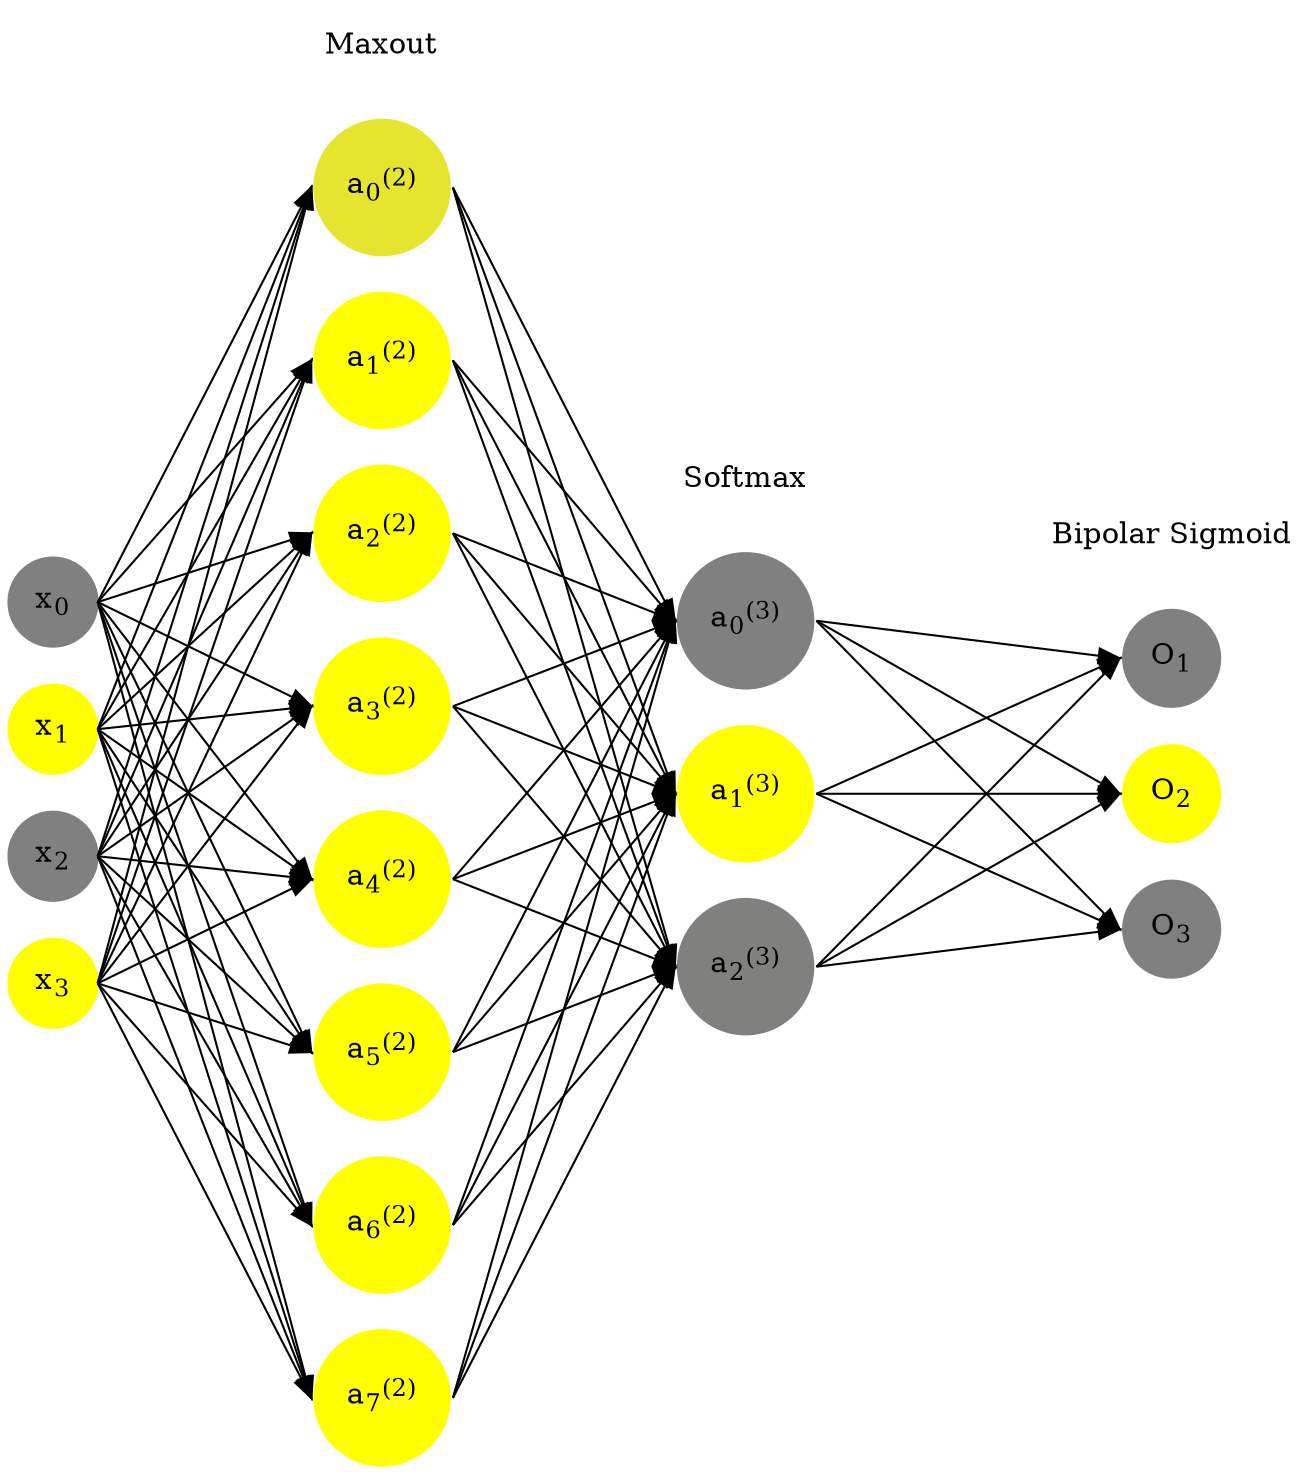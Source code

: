 digraph G {
	rankdir = LR;
	splines=false;
	edge[style=invis];
	ranksep= 1.4;
	{
	node [shape=circle, color="0.1667, 0.0, 0.5", style=filled, fillcolor="0.1667, 0.0, 0.5"];
	x0 [label=<x<sub>0</sub>>];
	}
	{
	node [shape=circle, color="0.1667, 1.0, 1.0", style=filled, fillcolor="0.1667, 1.0, 1.0"];
	x1 [label=<x<sub>1</sub>>];
	}
	{
	node [shape=circle, color="0.1667, 0.0, 0.5", style=filled, fillcolor="0.1667, 0.0, 0.5"];
	x2 [label=<x<sub>2</sub>>];
	}
	{
	node [shape=circle, color="0.1667, 1.0, 1.0", style=filled, fillcolor="0.1667, 1.0, 1.0"];
	x3 [label=<x<sub>3</sub>>];
	}
	{
	node [shape=circle, color="0.1667, 0.791436, 0.895718", style=filled, fillcolor="0.1667, 0.791436, 0.895718"];
	a02 [label=<a<sub>0</sub><sup>(2)</sup>>];
	}
	{
	node [shape=circle, color="0.1667, 3.452870, 2.226435", style=filled, fillcolor="0.1667, 3.452870, 2.226435"];
	a12 [label=<a<sub>1</sub><sup>(2)</sup>>];
	}
	{
	node [shape=circle, color="0.1667, 3.452870, 2.226435", style=filled, fillcolor="0.1667, 3.452870, 2.226435"];
	a22 [label=<a<sub>2</sub><sup>(2)</sup>>];
	}
	{
	node [shape=circle, color="0.1667, 3.452870, 2.226435", style=filled, fillcolor="0.1667, 3.452870, 2.226435"];
	a32 [label=<a<sub>3</sub><sup>(2)</sup>>];
	}
	{
	node [shape=circle, color="0.1667, 3.452870, 2.226435", style=filled, fillcolor="0.1667, 3.452870, 2.226435"];
	a42 [label=<a<sub>4</sub><sup>(2)</sup>>];
	}
	{
	node [shape=circle, color="0.1667, 3.452870, 2.226435", style=filled, fillcolor="0.1667, 3.452870, 2.226435"];
	a52 [label=<a<sub>5</sub><sup>(2)</sup>>];
	}
	{
	node [shape=circle, color="0.1667, 3.452870, 2.226435", style=filled, fillcolor="0.1667, 3.452870, 2.226435"];
	a62 [label=<a<sub>6</sub><sup>(2)</sup>>];
	}
	{
	node [shape=circle, color="0.1667, 3.452870, 2.226435", style=filled, fillcolor="0.1667, 3.452870, 2.226435"];
	a72 [label=<a<sub>7</sub><sup>(2)</sup>>];
	}
	{
	node [shape=circle, color="0.1667, 0.000000, 0.500000", style=filled, fillcolor="0.1667, 0.000000, 0.500000"];
	a03 [label=<a<sub>0</sub><sup>(3)</sup>>];
	}
	{
	node [shape=circle, color="0.1667, 0.999928, 0.999964", style=filled, fillcolor="0.1667, 0.999928, 0.999964"];
	a13 [label=<a<sub>1</sub><sup>(3)</sup>>];
	}
	{
	node [shape=circle, color="0.1667, 0.000072, 0.500036", style=filled, fillcolor="0.1667, 0.000072, 0.500036"];
	a23 [label=<a<sub>2</sub><sup>(3)</sup>>];
	}
	{
	node [shape=circle, color="0.1667, 0.0, 0.5", style=filled, fillcolor="0.1667, 0.0, 0.5"];
	O1 [label=<O<sub>1</sub>>];
	}
	{
	node [shape=circle, color="0.1667, 1.0, 1.0", style=filled, fillcolor="0.1667, 1.0, 1.0"];
	O2 [label=<O<sub>2</sub>>];
	}
	{
	node [shape=circle, color="0.1667, 0.0, 0.5", style=filled, fillcolor="0.1667, 0.0, 0.5"];
	O3 [label=<O<sub>3</sub>>];
	}
	{
	rank=same;
	x0->x1->x2->x3;
	}
	{
	rank=same;
	a02->a12->a22->a32->a42->a52->a62->a72;
	}
	{
	rank=same;
	a03->a13->a23;
	}
	{
	rank=same;
	O1->O2->O3;
	}
	l1 [shape=plaintext,label="Maxout"];
	l1->a02;
	{rank=same; l1;a02};
	l2 [shape=plaintext,label="Softmax"];
	l2->a03;
	{rank=same; l2;a03};
	l3 [shape=plaintext,label="Bipolar Sigmoid"];
	l3->O1;
	{rank=same; l3;O1};
edge[style=solid, tailport=e, headport=w];
	{x0;x1;x2;x3} -> {a02;a12;a22;a32;a42;a52;a62;a72};
	{a02;a12;a22;a32;a42;a52;a62;a72} -> {a03;a13;a23};
	{a03;a13;a23} -> {O1,O2,O3};
}
